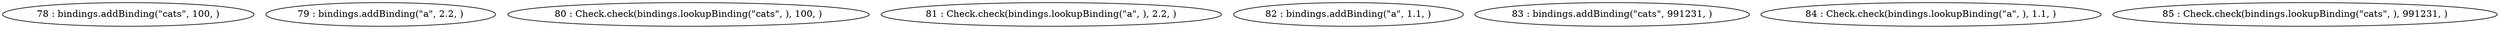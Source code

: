 digraph G {
"78 : bindings.addBinding(\"cats\", 100, )"
"79 : bindings.addBinding(\"a\", 2.2, )"
"80 : Check.check(bindings.lookupBinding(\"cats\", ), 100, )"
"81 : Check.check(bindings.lookupBinding(\"a\", ), 2.2, )"
"82 : bindings.addBinding(\"a\", 1.1, )"
"83 : bindings.addBinding(\"cats\", 991231, )"
"84 : Check.check(bindings.lookupBinding(\"a\", ), 1.1, )"
"85 : Check.check(bindings.lookupBinding(\"cats\", ), 991231, )"
}